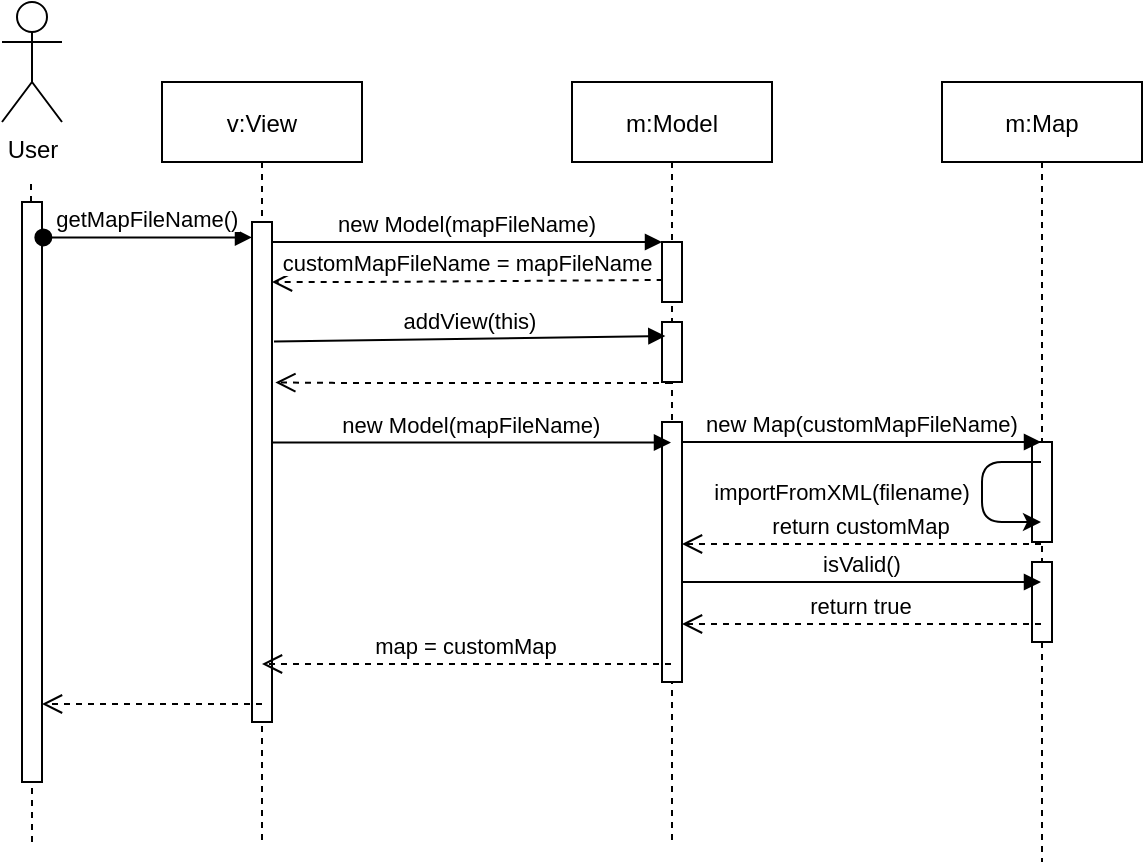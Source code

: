 <mxfile version="13.11.0" type="device"><diagram id="kgpKYQtTHZ0yAKxKKP6v" name="Page-1"><mxGraphModel dx="782" dy="446" grid="1" gridSize="10" guides="1" tooltips="1" connect="1" arrows="1" fold="1" page="1" pageScale="1" pageWidth="850" pageHeight="1100" math="0" shadow="0"><root><mxCell id="0"/><mxCell id="1" parent="0"/><mxCell id="3nuBFxr9cyL0pnOWT2aG-1" value="v:View" style="shape=umlLifeline;perimeter=lifelinePerimeter;container=1;collapsible=0;recursiveResize=0;rounded=0;shadow=0;strokeWidth=1;" parent="1" vertex="1"><mxGeometry x="120" y="80" width="100" height="380" as="geometry"/></mxCell><mxCell id="3nuBFxr9cyL0pnOWT2aG-2" value="" style="points=[];perimeter=orthogonalPerimeter;rounded=0;shadow=0;strokeWidth=1;" parent="3nuBFxr9cyL0pnOWT2aG-1" vertex="1"><mxGeometry x="45" y="70" width="10" height="250" as="geometry"/></mxCell><mxCell id="3nuBFxr9cyL0pnOWT2aG-5" value="m:Model" style="shape=umlLifeline;perimeter=lifelinePerimeter;container=1;collapsible=0;recursiveResize=0;rounded=0;shadow=0;strokeWidth=1;" parent="1" vertex="1"><mxGeometry x="325" y="80" width="100" height="380" as="geometry"/></mxCell><mxCell id="3nuBFxr9cyL0pnOWT2aG-6" value="" style="points=[];perimeter=orthogonalPerimeter;rounded=0;shadow=0;strokeWidth=1;" parent="3nuBFxr9cyL0pnOWT2aG-5" vertex="1"><mxGeometry x="45" y="80" width="10" height="30" as="geometry"/></mxCell><mxCell id="CZPRO0z00nddb1w_CMgB-15" value="" style="points=[];perimeter=orthogonalPerimeter;rounded=0;shadow=0;strokeWidth=1;" vertex="1" parent="3nuBFxr9cyL0pnOWT2aG-5"><mxGeometry x="45" y="120" width="10" height="30" as="geometry"/></mxCell><mxCell id="CZPRO0z00nddb1w_CMgB-22" value="" style="points=[];perimeter=orthogonalPerimeter;rounded=0;shadow=0;strokeWidth=1;" vertex="1" parent="3nuBFxr9cyL0pnOWT2aG-5"><mxGeometry x="45" y="170" width="10" height="130" as="geometry"/></mxCell><mxCell id="3nuBFxr9cyL0pnOWT2aG-8" value="new Model(mapFileName)" style="verticalAlign=bottom;endArrow=block;entryX=0;entryY=0;shadow=0;strokeWidth=1;" parent="1" source="3nuBFxr9cyL0pnOWT2aG-2" target="3nuBFxr9cyL0pnOWT2aG-6" edge="1"><mxGeometry relative="1" as="geometry"><mxPoint x="275" y="160" as="sourcePoint"/></mxGeometry></mxCell><mxCell id="CZPRO0z00nddb1w_CMgB-2" value="User" style="shape=umlActor;verticalLabelPosition=bottom;verticalAlign=top;html=1;outlineConnect=0;" vertex="1" parent="1"><mxGeometry x="40" y="40" width="30" height="60" as="geometry"/></mxCell><mxCell id="CZPRO0z00nddb1w_CMgB-11" value="" style="endArrow=none;dashed=1;html=1;" edge="1" parent="1" source="CZPRO0z00nddb1w_CMgB-10"><mxGeometry width="50" height="50" relative="1" as="geometry"><mxPoint x="55" y="380" as="sourcePoint"/><mxPoint x="54.5" y="130" as="targetPoint"/></mxGeometry></mxCell><mxCell id="CZPRO0z00nddb1w_CMgB-10" value="" style="points=[];perimeter=orthogonalPerimeter;rounded=0;shadow=0;strokeWidth=1;" vertex="1" parent="1"><mxGeometry x="50" y="140" width="10" height="290" as="geometry"/></mxCell><mxCell id="CZPRO0z00nddb1w_CMgB-12" value="" style="endArrow=none;dashed=1;html=1;" edge="1" parent="1" target="CZPRO0z00nddb1w_CMgB-10"><mxGeometry width="50" height="50" relative="1" as="geometry"><mxPoint x="55" y="460" as="sourcePoint"/><mxPoint x="54.5" y="130" as="targetPoint"/></mxGeometry></mxCell><mxCell id="3nuBFxr9cyL0pnOWT2aG-3" value="getMapFileName()" style="verticalAlign=bottom;startArrow=oval;endArrow=block;startSize=8;shadow=0;strokeWidth=1;exitX=1.067;exitY=0.061;exitDx=0;exitDy=0;exitPerimeter=0;" parent="1" target="3nuBFxr9cyL0pnOWT2aG-2" edge="1" source="CZPRO0z00nddb1w_CMgB-10"><mxGeometry relative="1" as="geometry"><mxPoint x="105" y="150" as="sourcePoint"/></mxGeometry></mxCell><mxCell id="CZPRO0z00nddb1w_CMgB-13" value="customMapFileName = mapFileName" style="verticalAlign=bottom;endArrow=open;dashed=1;endSize=8;shadow=0;strokeWidth=1;exitX=0.033;exitY=0.633;exitDx=0;exitDy=0;exitPerimeter=0;" edge="1" parent="1" source="3nuBFxr9cyL0pnOWT2aG-6" target="3nuBFxr9cyL0pnOWT2aG-2"><mxGeometry relative="1" as="geometry"><mxPoint x="180" y="190" as="targetPoint"/><mxPoint x="340" y="180" as="sourcePoint"/><Array as="points"><mxPoint x="220" y="180"/></Array></mxGeometry></mxCell><mxCell id="CZPRO0z00nddb1w_CMgB-14" value="addView(this)" style="verticalAlign=bottom;endArrow=block;shadow=0;strokeWidth=1;entryX=0.167;entryY=0.233;entryDx=0;entryDy=0;entryPerimeter=0;exitX=1.1;exitY=0.239;exitDx=0;exitDy=0;exitPerimeter=0;" edge="1" parent="1" source="3nuBFxr9cyL0pnOWT2aG-2" target="CZPRO0z00nddb1w_CMgB-15"><mxGeometry relative="1" as="geometry"><mxPoint x="180" y="210" as="sourcePoint"/><mxPoint x="340" y="210" as="targetPoint"/></mxGeometry></mxCell><mxCell id="CZPRO0z00nddb1w_CMgB-16" value="" style="verticalAlign=bottom;endArrow=open;dashed=1;endSize=8;shadow=0;strokeWidth=1;entryX=1.167;entryY=0.321;entryDx=0;entryDy=0;entryPerimeter=0;" edge="1" parent="1" source="3nuBFxr9cyL0pnOWT2aG-5" target="3nuBFxr9cyL0pnOWT2aG-2"><mxGeometry relative="1" as="geometry"><mxPoint x="180" y="231" as="targetPoint"/><mxPoint x="340.33" y="229.49" as="sourcePoint"/><Array as="points"><mxPoint x="215" y="230.5"/></Array></mxGeometry></mxCell><mxCell id="CZPRO0z00nddb1w_CMgB-20" value="new Model(mapFileName)" style="verticalAlign=bottom;endArrow=block;shadow=0;strokeWidth=1;exitX=0.967;exitY=0.441;exitDx=0;exitDy=0;exitPerimeter=0;" edge="1" parent="1" source="3nuBFxr9cyL0pnOWT2aG-2" target="3nuBFxr9cyL0pnOWT2aG-5"><mxGeometry relative="1" as="geometry"><mxPoint x="180" y="260" as="sourcePoint"/><mxPoint x="340" y="260" as="targetPoint"/></mxGeometry></mxCell><mxCell id="CZPRO0z00nddb1w_CMgB-23" value="m:Map" style="shape=umlLifeline;perimeter=lifelinePerimeter;container=1;collapsible=0;recursiveResize=0;rounded=0;shadow=0;strokeWidth=1;" vertex="1" parent="1"><mxGeometry x="510" y="80" width="100" height="390" as="geometry"/></mxCell><mxCell id="CZPRO0z00nddb1w_CMgB-24" value="" style="points=[];perimeter=orthogonalPerimeter;rounded=0;shadow=0;strokeWidth=1;" vertex="1" parent="CZPRO0z00nddb1w_CMgB-23"><mxGeometry x="45" y="180" width="10" height="50" as="geometry"/></mxCell><mxCell id="CZPRO0z00nddb1w_CMgB-32" value="" style="points=[];perimeter=orthogonalPerimeter;rounded=0;shadow=0;strokeWidth=1;" vertex="1" parent="CZPRO0z00nddb1w_CMgB-23"><mxGeometry x="45" y="240" width="10" height="40" as="geometry"/></mxCell><mxCell id="CZPRO0z00nddb1w_CMgB-25" value="new Map(customMapFileName)" style="verticalAlign=bottom;endArrow=block;shadow=0;strokeWidth=1;" edge="1" parent="1" target="CZPRO0z00nddb1w_CMgB-23"><mxGeometry relative="1" as="geometry"><mxPoint x="380" y="260" as="sourcePoint"/><mxPoint x="480" y="262" as="targetPoint"/></mxGeometry></mxCell><mxCell id="CZPRO0z00nddb1w_CMgB-27" value="" style="endArrow=classic;html=1;" edge="1" parent="1" source="CZPRO0z00nddb1w_CMgB-23" target="CZPRO0z00nddb1w_CMgB-23"><mxGeometry width="50" height="50" relative="1" as="geometry"><mxPoint x="530" y="280" as="sourcePoint"/><mxPoint x="480" y="290" as="targetPoint"/><Array as="points"><mxPoint x="530" y="270"/><mxPoint x="530" y="300"/></Array></mxGeometry></mxCell><mxCell id="CZPRO0z00nddb1w_CMgB-28" value="&lt;font style=&quot;font-size: 11px&quot;&gt;importFromXML(filename)&lt;/font&gt;" style="text;html=1;strokeColor=none;fillColor=none;align=center;verticalAlign=middle;whiteSpace=wrap;rounded=0;" vertex="1" parent="1"><mxGeometry x="440" y="275" width="40" height="20" as="geometry"/></mxCell><mxCell id="CZPRO0z00nddb1w_CMgB-31" value="return customMap" style="verticalAlign=bottom;endArrow=open;dashed=1;endSize=8;shadow=0;strokeWidth=1;" edge="1" parent="1" source="CZPRO0z00nddb1w_CMgB-23"><mxGeometry relative="1" as="geometry"><mxPoint x="380" y="311" as="targetPoint"/><mxPoint x="530.33" y="310" as="sourcePoint"/><Array as="points"><mxPoint x="405" y="311.01"/></Array></mxGeometry></mxCell><mxCell id="CZPRO0z00nddb1w_CMgB-33" value="isValid()" style="verticalAlign=bottom;endArrow=block;shadow=0;strokeWidth=1;" edge="1" parent="1" target="CZPRO0z00nddb1w_CMgB-23"><mxGeometry relative="1" as="geometry"><mxPoint x="380" y="330" as="sourcePoint"/><mxPoint x="529.5" y="330" as="targetPoint"/></mxGeometry></mxCell><mxCell id="CZPRO0z00nddb1w_CMgB-34" value="return true" style="verticalAlign=bottom;endArrow=open;dashed=1;endSize=8;shadow=0;strokeWidth=1;" edge="1" parent="1" source="CZPRO0z00nddb1w_CMgB-23"><mxGeometry relative="1" as="geometry"><mxPoint x="380" y="351" as="targetPoint"/><mxPoint x="530.33" y="350" as="sourcePoint"/><Array as="points"><mxPoint x="405" y="351.01"/></Array></mxGeometry></mxCell><mxCell id="CZPRO0z00nddb1w_CMgB-35" value="map = customMap" style="verticalAlign=bottom;endArrow=open;dashed=1;endSize=8;shadow=0;strokeWidth=1;" edge="1" parent="1" source="3nuBFxr9cyL0pnOWT2aG-5"><mxGeometry relative="1" as="geometry"><mxPoint x="170" y="371" as="targetPoint"/><mxPoint x="340.33" y="370" as="sourcePoint"/><Array as="points"><mxPoint x="215" y="371.01"/></Array></mxGeometry></mxCell><mxCell id="CZPRO0z00nddb1w_CMgB-36" value="" style="verticalAlign=bottom;endArrow=open;dashed=1;endSize=8;shadow=0;strokeWidth=1;" edge="1" parent="1"><mxGeometry relative="1" as="geometry"><mxPoint x="60" y="391" as="targetPoint"/><mxPoint x="170" y="391" as="sourcePoint"/><Array as="points"/></mxGeometry></mxCell></root></mxGraphModel></diagram></mxfile>
